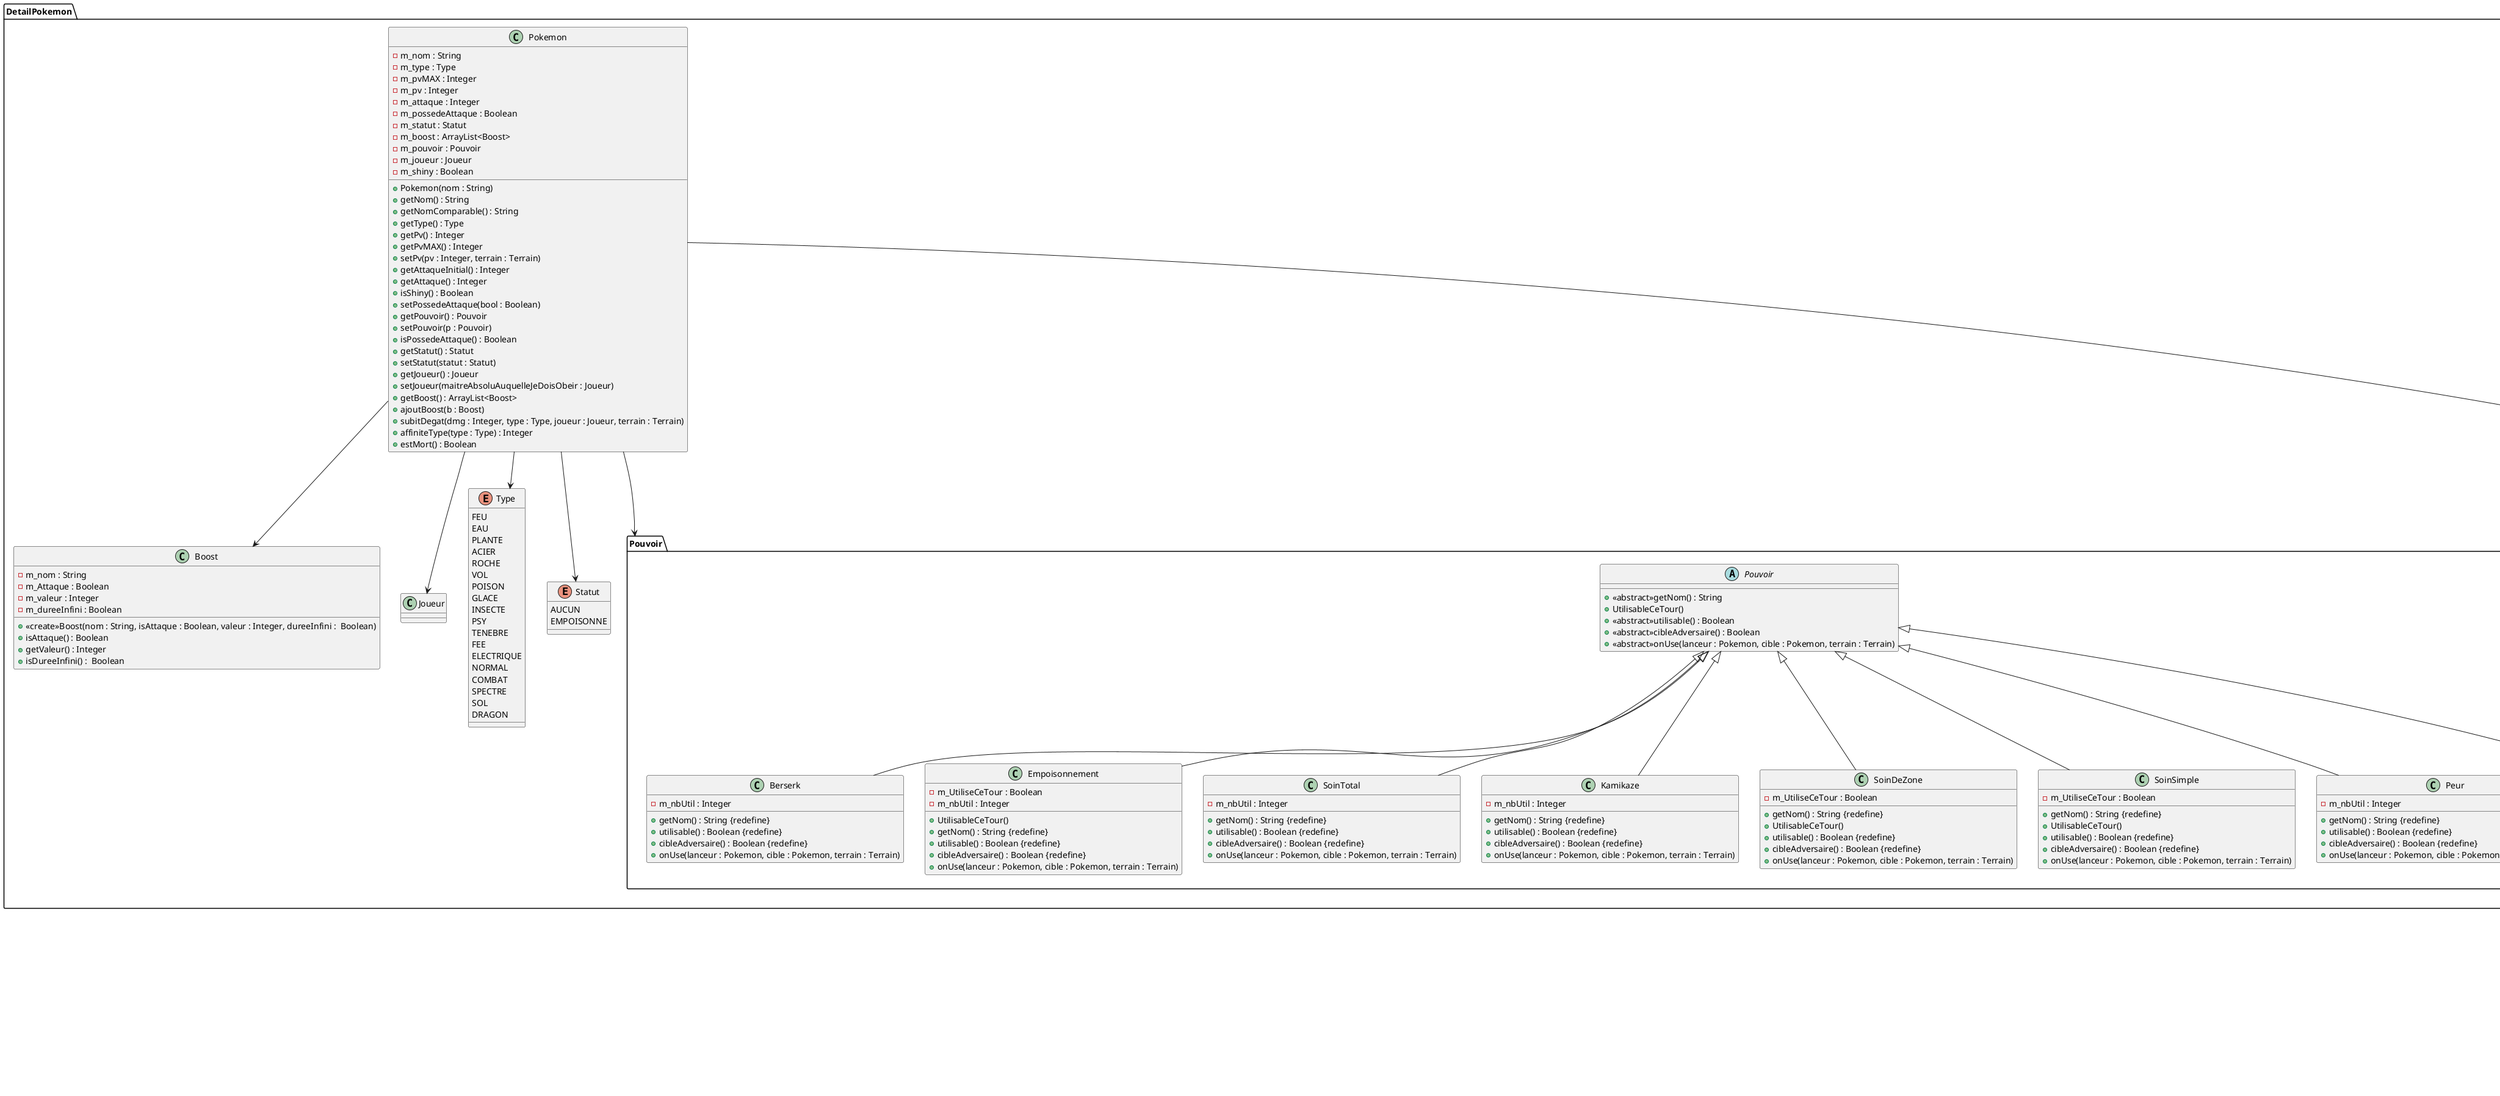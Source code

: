 @startuml
'https://plantuml.com/class-diagram

package Carte{
    class Deck {
        {static} -m_doublon : ArrayList<Integer>
        -m_pile : ArrayList<Pokemon>
        <<create>> +Deck(joueur : Integer)
        +getPile() : ArrayList<Pokemon>
        +estTire(index : Integer)
        +estVide() : Boolean
    }

    class Defausse {
        -m_defausse : ArrayList<Pokemon>
        +estDefausse(p : Pokemon)
    }

    class Main {
        -m_pokemonMain : ArrayList<Pokemon>
        <<create>> +Main(deck : Deck)
        +getMain() : ArrayList<Pokemon>
        +getIndex(nom : String) : Integer
        +contient(nom : String) : Boolean
        +pioche(deck : Deck)
        +addMain(p : Pokemon)
    }

    class Terrain {
        -m_pokemonJoueur : ArrayList<Pokemon>
        -m_pokemonIA : ArrayList<Pokemon>
        +<<create>> Terrain()
        +getPokemonJoueur() : ArrayList<Pokemon>
        +getPokemonIA() : ArrayList<Pokemon>
        +ajoutPokemonJoueur(main : Main, indexMain : Integer)
        +ajoutPokemonIA(main : Main)
        +retirePokemonJoueur(index : Integer)
        +retirePokemonIA(index : Integer)
        +IAContient(nom : String) : Boolean
        +joueurContient(nom : String) : Boolean
        +getIndexIA(nom : String) : Integer
        +getIndexJoueur(nom : String) : Integer
        +ajoutDeForceIA(pokemon : Pokemon)
        +ajoutDeForceJoueur(pokemon : Pokemon)
    }

    class Pokedex {
        {static} -m_pokedex : ArrayList<Pokemon>
        {static} -m_nomPokemon : ArrayList<String>

        {static} +add(pokemon : Pokemon)
        {static} +getNom() : ArrayList<String>
        {static} +getPokedex() : ArrayList<Pokemon>
    }

    Pokedex --> Pokemon

    Deck --> Pokemon

    Defausse --> Pokemon

    Main --> Deck
    Main --> Pokemon

    Terrain --> Pokemon
    Terrain --> Main
}

package Deroulement{
    class Affichage{
    }

    class Tour{
    }
}

package DetailPokemon{
    class Pokemon {
        -m_nom : String
        -m_type : Type
        -m_pvMAX : Integer
        -m_pv : Integer
        -m_attaque : Integer
        -m_possedeAttaque : Boolean
        -m_statut : Statut
        -m_boost : ArrayList<Boost>
        -m_pouvoir : Pouvoir
        -m_joueur : Joueur
        -m_shiny : Boolean
        +Pokemon(nom : String)
        +getNom() : String
        +getNomComparable() : String
        +getType() : Type
        +getPv() : Integer
        +getPvMAX() : Integer
        +setPv(pv : Integer, terrain : Terrain)
        +getAttaqueInitial() : Integer
        +getAttaque() : Integer
        +isShiny() : Boolean
        +setPossedeAttaque(bool : Boolean)
        +getPouvoir() : Pouvoir
        +setPouvoir(p : Pouvoir)
        +isPossedeAttaque() : Boolean
        +getStatut() : Statut
        +setStatut(statut : Statut)
        +getJoueur() : Joueur
        +setJoueur(maitreAbsoluAuquelleJeDoisObeir : Joueur)
        +getBoost() : ArrayList<Boost>
        +ajoutBoost(b : Boost)
        +subitDegat(dmg : Integer, type : Type, joueur : Joueur, terrain : Terrain)
        +affiniteType(type : Type) : Integer
        +estMort() : Boolean
    }

    Enum Type{
        FEU
        EAU
        PLANTE
        ACIER
        ROCHE
        VOL
        POISON
        GLACE
        INSECTE
        PSY
        TENEBRE
        FEE
        ELECTRIQUE
        NORMAL
        COMBAT
        SPECTRE
        SOL
        DRAGON
    }

    Enum Statut{
        AUCUN
        EMPOISONNE
    }

    class Boost{
        -m_nom : String
        -m_Attaque : Boolean
        -m_valeur : Integer
        -m_dureeInfini : Boolean

        +<<create>>Boost(nom : String, isAttaque : Boolean, valeur : Integer, dureeInfini :  Boolean)
        +isAttaque() : Boolean
        +getValeur() : Integer
        +isDureeInfini() :  Boolean
    }

    Pokemon --> Type
    Pokemon --> Statut
    Pokemon --> Boost
    Pokemon --> Pouvoir
    Pokemon --> Joueur
    Pokemon --> Terrain

    package Pouvoir{
        abstract class  Pouvoir{
            +<<abstract>>getNom() : String
            +UtilisableCeTour()
            +<<abstract>>utilisable() : Boolean
            +<<abstract>>cibleAdversaire() : Boolean
            +<<abstract>>onUse(lanceur : Pokemon, cible : Pokemon, terrain : Terrain)
        }

        class Berserk{
            -m_nbUtil : Integer
            +getNom() : String {redefine}
            +utilisable() : Boolean {redefine}
            +cibleAdversaire() : Boolean {redefine}
            +onUse(lanceur : Pokemon, cible : Pokemon, terrain : Terrain)
        }

        class Empoisonnement{
            -m_UtiliseCeTour : Boolean
            -m_nbUtil : Integer
            +UtilisableCeTour()
            +getNom() : String {redefine}
            +utilisable() : Boolean {redefine}
            +cibleAdversaire() : Boolean {redefine}
            +onUse(lanceur : Pokemon, cible : Pokemon, terrain : Terrain)
        }

        class SoinTotal{
            -m_nbUtil : Integer
            +getNom() : String {redefine}
            +utilisable() : Boolean {redefine}
            +cibleAdversaire() : Boolean {redefine}
            +onUse(lanceur : Pokemon, cible : Pokemon, terrain : Terrain)
        }

        class Kamikaze{
            -m_nbUtil : Integer
            +getNom() : String {redefine}
            +utilisable() : Boolean {redefine}
            +cibleAdversaire() : Boolean {redefine}
            +onUse(lanceur : Pokemon, cible : Pokemon, terrain : Terrain)
        }

        class SoinDeZone{
            -m_UtiliseCeTour : Boolean
            +getNom() : String {redefine}
            +UtilisableCeTour()
            +utilisable() : Boolean {redefine}
            +cibleAdversaire() : Boolean {redefine}
            +onUse(lanceur : Pokemon, cible : Pokemon, terrain : Terrain)
        }

        class SoinSimple{
            -m_UtiliseCeTour : Boolean
            +getNom() : String {redefine}
            +UtilisableCeTour()
            +utilisable() : Boolean {redefine}
            +cibleAdversaire() : Boolean {redefine}
            +onUse(lanceur : Pokemon, cible : Pokemon, terrain : Terrain)
        }

        class Peur{
            -m_nbUtil : Integer
            +getNom() : String {redefine}
            +utilisable() : Boolean {redefine}
            +cibleAdversaire() : Boolean {redefine}
            +onUse(lanceur : Pokemon, cible : Pokemon, terrain : Terrain)
        }

        class FerveurGuerriere{
            -m_nbUtil : Integer
            +getNom() : String {redefine}
            +utilisable() : Boolean {redefine}
            +cibleAdversaire() : Boolean {redefine}
            +onUse(lanceur : Pokemon, cible : Pokemon, terrain : Terrain)
        }

        Pouvoir <|-- FerveurGuerriere
        Pouvoir <|-- Berserk
        Pouvoir <|-- Empoisonnement
        Pouvoir <|-- SoinDeZone
        Pouvoir <|-- SoinSimple
        Pouvoir <|-- SoinTotal
        Pouvoir <|-- Peur
        Pouvoir <|-- Kamikaze
    }
}

package Personnage{
    abstract class Joueur{
        #m_deck : Deck
        #m_defausse : Defausse
        #m_main : Main
        +<<create>>Joueur(deck : Deck)
        +getM_deck() : Deck
        +pioche()
        +getM_defausse() : Defausse
        +defausse(p : Pokemon)
        +getM_main() : Main
        +getMainListe() : ArrayList<Pokemon>
        +<<abstract>> pokemonEnterre(victime : Pokemon, sceneDuCrime : Terrain)
        +<<abstract>> actionDuTour(terrain : Terrain, adversaire : Joueur) : Boolean
    }

    class Humain {
        +<<create>>Humain(deck : Deck)
        +pokemonDeuil(victime : Pokemon, sceneDuCrime : Terrain){redefines}
        +ajoutPokemon(terrain : Terrain)
        +actionDuTour(terrain : Terrain, adversaire : Joueur) : Boolean {redefines}
        +victoireAdversaire(terrain : Terrain) : Boolean {redefines}
        +pressEnter()
    }

    class IA {
        <<create>> +IA(deck : Deck)
        +pokemonDeuil(victime : Pokemon, sceneDuCrime : Terrain) {redefines}
        +actionDuTour(terrain : Terrain, adversaire : Joueur) : Boolean {redefines}
        +victoireAdversaire(terrain : Terrain) : Boolean {redefines}
    }

    Humain --|> Joueur
    Humain --> Deck
    Humain --> Pokemon
    Humain --> Terrain
    Humain --> Affichage

    IA --|> Joueur
    IA --> Deck
    IA --> Pokemon
    IA --> Terrain
    IA --> Affichage
}

package GestionMusique{
    class Musique{
    }
}



@enduml